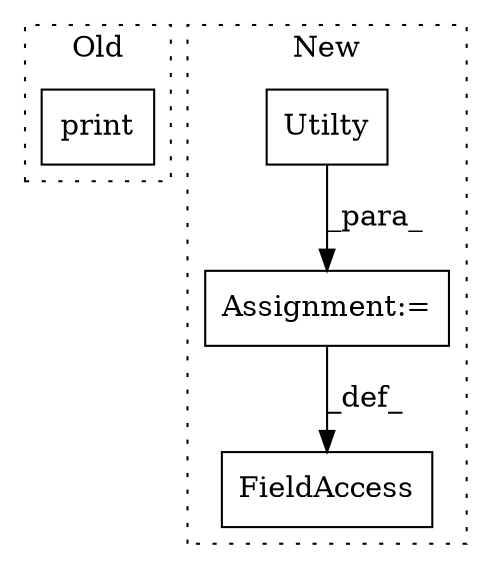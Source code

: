 digraph G {
subgraph cluster0 {
1 [label="print" a="32" s="810,852" l="6,1" shape="box"];
label = "Old";
style="dotted";
}
subgraph cluster1 {
2 [label="Utilty" a="32" s="575" l="8" shape="box"];
3 [label="FieldAccess" a="22" s="562" l="12" shape="box"];
4 [label="Assignment:=" a="7" s="574" l="1" shape="box"];
label = "New";
style="dotted";
}
2 -> 4 [label="_para_"];
4 -> 3 [label="_def_"];
}